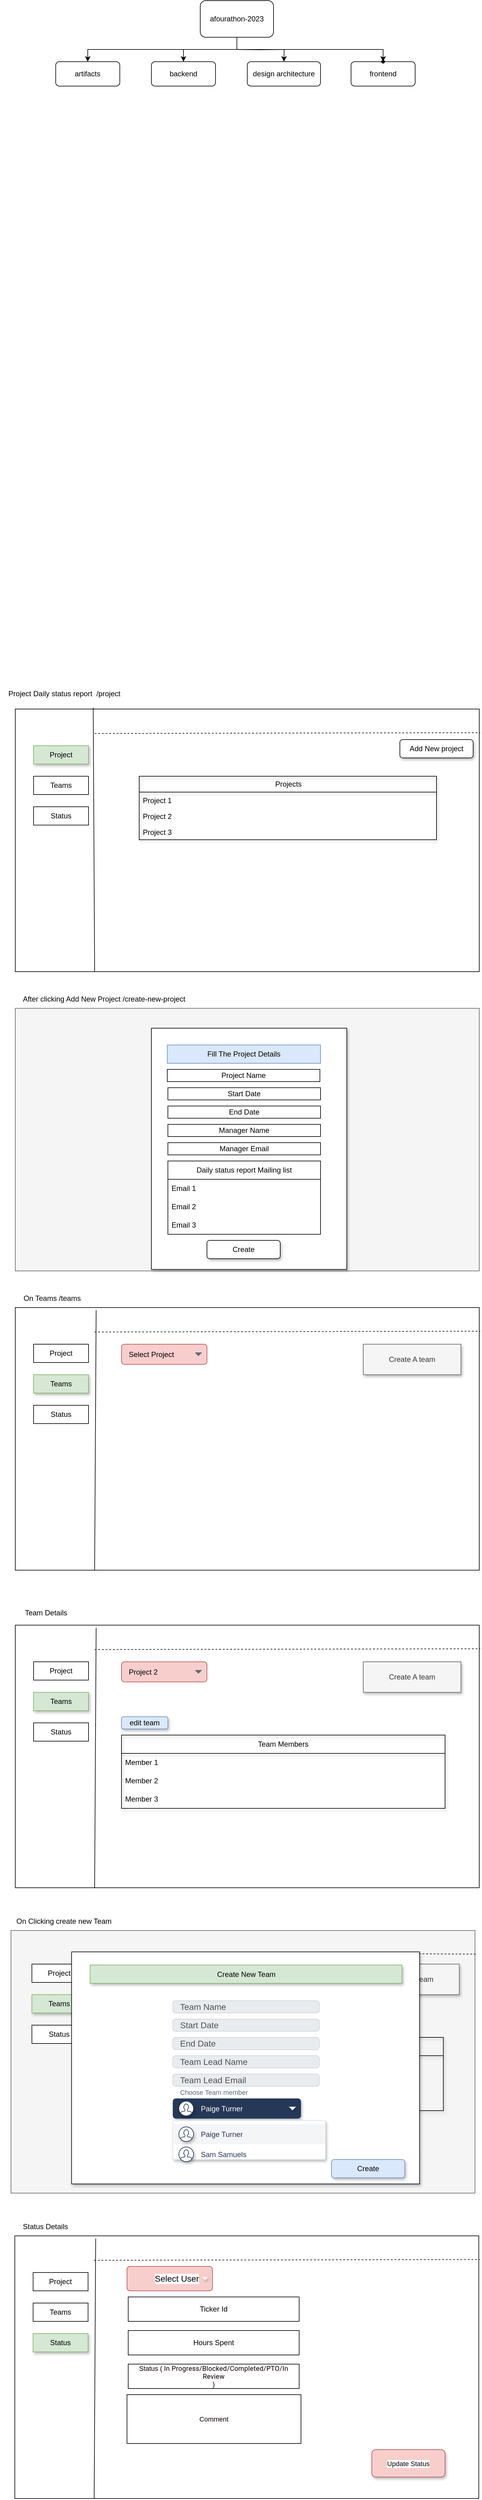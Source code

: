 <mxfile version="20.8.1" type="device"><diagram id="Dvh667qZdMXt0UlNUOqF" name="Page-1"><mxGraphModel dx="836" dy="1954" grid="1" gridSize="10" guides="1" tooltips="1" connect="1" arrows="1" fold="1" page="1" pageScale="1" pageWidth="827" pageHeight="1169" math="0" shadow="0"><root><mxCell id="0"/><mxCell id="1" parent="0"/><mxCell id="u4JBXtGqTdhvZc-5IF5H-1" value="" style="rounded=0;whiteSpace=wrap;html=1;" parent="1" vertex="1"><mxGeometry x="40" y="60" width="760" height="430" as="geometry"/></mxCell><mxCell id="u4JBXtGqTdhvZc-5IF5H-2" value="Project Daily status report&amp;nbsp; /project" style="text;html=1;align=center;verticalAlign=middle;resizable=0;points=[];autosize=1;strokeColor=none;fillColor=none;" parent="1" vertex="1"><mxGeometry x="15" y="20" width="210" height="30" as="geometry"/></mxCell><mxCell id="u4JBXtGqTdhvZc-5IF5H-3" value="" style="endArrow=none;html=1;rounded=0;entryX=0.168;entryY=-0.005;entryDx=0;entryDy=0;entryPerimeter=0;" parent="1" target="u4JBXtGqTdhvZc-5IF5H-1" edge="1"><mxGeometry width="50" height="50" relative="1" as="geometry"><mxPoint x="170" y="490" as="sourcePoint"/><mxPoint x="170" y="70" as="targetPoint"/></mxGeometry></mxCell><mxCell id="u4JBXtGqTdhvZc-5IF5H-4" value="" style="endArrow=none;dashed=1;html=1;rounded=0;entryX=1.002;entryY=0.09;entryDx=0;entryDy=0;entryPerimeter=0;" parent="1" target="u4JBXtGqTdhvZc-5IF5H-1" edge="1"><mxGeometry width="50" height="50" relative="1" as="geometry"><mxPoint x="170" y="100" as="sourcePoint"/><mxPoint x="770" y="100" as="targetPoint"/></mxGeometry></mxCell><mxCell id="u4JBXtGqTdhvZc-5IF5H-5" value="Project" style="rounded=0;whiteSpace=wrap;html=1;fillColor=#d5e8d4;strokeColor=#82b366;shadow=1;" parent="1" vertex="1"><mxGeometry x="70" y="120" width="90" height="30" as="geometry"/></mxCell><mxCell id="u4JBXtGqTdhvZc-5IF5H-6" value="Teams" style="rounded=0;whiteSpace=wrap;html=1;" parent="1" vertex="1"><mxGeometry x="70" y="170" width="90" height="30" as="geometry"/></mxCell><mxCell id="u4JBXtGqTdhvZc-5IF5H-7" value="Status" style="rounded=0;whiteSpace=wrap;html=1;" parent="1" vertex="1"><mxGeometry x="70" y="220" width="90" height="30" as="geometry"/></mxCell><mxCell id="u4JBXtGqTdhvZc-5IF5H-9" value="Add New project" style="rounded=1;whiteSpace=wrap;html=1;shadow=1;" parent="1" vertex="1"><mxGeometry x="670" y="110" width="120" height="30" as="geometry"/></mxCell><mxCell id="u4JBXtGqTdhvZc-5IF5H-10" value="Projects" style="swimlane;fontStyle=0;childLayout=stackLayout;horizontal=1;startSize=26;fillColor=none;horizontalStack=0;resizeParent=1;resizeParentMax=0;resizeLast=0;collapsible=1;marginBottom=0;html=1;shadow=1;" parent="1" vertex="1"><mxGeometry x="243" y="170" width="487" height="104" as="geometry"/></mxCell><mxCell id="u4JBXtGqTdhvZc-5IF5H-11" value="Project 1" style="text;strokeColor=none;fillColor=none;align=left;verticalAlign=top;spacingLeft=4;spacingRight=4;overflow=hidden;rotatable=0;points=[[0,0.5],[1,0.5]];portConstraint=eastwest;whiteSpace=wrap;html=1;shadow=1;" parent="u4JBXtGqTdhvZc-5IF5H-10" vertex="1"><mxGeometry y="26" width="487" height="26" as="geometry"/></mxCell><mxCell id="u4JBXtGqTdhvZc-5IF5H-12" value="Project 2&amp;nbsp;" style="text;strokeColor=none;fillColor=none;align=left;verticalAlign=top;spacingLeft=4;spacingRight=4;overflow=hidden;rotatable=0;points=[[0,0.5],[1,0.5]];portConstraint=eastwest;whiteSpace=wrap;html=1;shadow=1;" parent="u4JBXtGqTdhvZc-5IF5H-10" vertex="1"><mxGeometry y="52" width="487" height="26" as="geometry"/></mxCell><mxCell id="u4JBXtGqTdhvZc-5IF5H-13" value="Project 3" style="text;strokeColor=none;fillColor=none;align=left;verticalAlign=top;spacingLeft=4;spacingRight=4;overflow=hidden;rotatable=0;points=[[0,0.5],[1,0.5]];portConstraint=eastwest;whiteSpace=wrap;html=1;shadow=1;" parent="u4JBXtGqTdhvZc-5IF5H-10" vertex="1"><mxGeometry y="78" width="487" height="26" as="geometry"/></mxCell><mxCell id="u4JBXtGqTdhvZc-5IF5H-17" value="" style="rounded=0;whiteSpace=wrap;html=1;fillColor=#f5f5f5;strokeColor=#666666;fontColor=#333333;gradientDirection=radial;fillStyle=auto;" parent="1" vertex="1"><mxGeometry x="40" y="550" width="760" height="430" as="geometry"/></mxCell><mxCell id="u4JBXtGqTdhvZc-5IF5H-18" value="After clicking Add New Project /create-new-project" style="text;html=1;align=center;verticalAlign=middle;resizable=0;points=[];autosize=1;strokeColor=none;fillColor=none;" parent="1" vertex="1"><mxGeometry x="40" y="520" width="290" height="30" as="geometry"/></mxCell><mxCell id="u4JBXtGqTdhvZc-5IF5H-19" value="" style="rounded=0;whiteSpace=wrap;html=1;shadow=1;" parent="1" vertex="1"><mxGeometry x="263" y="582.5" width="320" height="395" as="geometry"/></mxCell><mxCell id="u4JBXtGqTdhvZc-5IF5H-21" value="Project Name" style="rounded=0;whiteSpace=wrap;html=1;shadow=0;" parent="1" vertex="1"><mxGeometry x="289" y="650" width="250" height="20" as="geometry"/></mxCell><mxCell id="u4JBXtGqTdhvZc-5IF5H-22" value="Start Date" style="rounded=0;whiteSpace=wrap;html=1;shadow=0;" parent="1" vertex="1"><mxGeometry x="290" y="680" width="250" height="20" as="geometry"/></mxCell><mxCell id="u4JBXtGqTdhvZc-5IF5H-23" value="Manager Name" style="rounded=0;whiteSpace=wrap;html=1;shadow=0;" parent="1" vertex="1"><mxGeometry x="290" y="740" width="250" height="20" as="geometry"/></mxCell><mxCell id="u4JBXtGqTdhvZc-5IF5H-24" value="End Date" style="rounded=0;whiteSpace=wrap;html=1;shadow=0;" parent="1" vertex="1"><mxGeometry x="290" y="710" width="250" height="20" as="geometry"/></mxCell><mxCell id="u4JBXtGqTdhvZc-5IF5H-26" value="Manager Email" style="rounded=0;whiteSpace=wrap;html=1;shadow=0;" parent="1" vertex="1"><mxGeometry x="290" y="770" width="250" height="20" as="geometry"/></mxCell><mxCell id="u4JBXtGqTdhvZc-5IF5H-27" value="Fill The Project Details" style="text;html=1;strokeColor=#6c8ebf;fillColor=#dae8fc;align=center;verticalAlign=middle;whiteSpace=wrap;rounded=0;shadow=0;" parent="1" vertex="1"><mxGeometry x="289" y="610" width="251" height="30" as="geometry"/></mxCell><mxCell id="u4JBXtGqTdhvZc-5IF5H-46" value="Daily status report Mailing list" style="swimlane;fontStyle=0;childLayout=stackLayout;horizontal=1;startSize=30;horizontalStack=0;resizeParent=1;resizeParentMax=0;resizeLast=0;collapsible=1;marginBottom=0;whiteSpace=wrap;html=1;shadow=0;" parent="1" vertex="1"><mxGeometry x="290" y="800" width="250" height="120" as="geometry"/></mxCell><mxCell id="u4JBXtGqTdhvZc-5IF5H-47" value="Email 1" style="text;strokeColor=none;fillColor=none;align=left;verticalAlign=middle;spacingLeft=4;spacingRight=4;overflow=hidden;points=[[0,0.5],[1,0.5]];portConstraint=eastwest;rotatable=0;whiteSpace=wrap;html=1;shadow=0;" parent="u4JBXtGqTdhvZc-5IF5H-46" vertex="1"><mxGeometry y="30" width="250" height="30" as="geometry"/></mxCell><mxCell id="u4JBXtGqTdhvZc-5IF5H-48" value="Email 2" style="text;strokeColor=none;fillColor=none;align=left;verticalAlign=middle;spacingLeft=4;spacingRight=4;overflow=hidden;points=[[0,0.5],[1,0.5]];portConstraint=eastwest;rotatable=0;whiteSpace=wrap;html=1;shadow=0;" parent="u4JBXtGqTdhvZc-5IF5H-46" vertex="1"><mxGeometry y="60" width="250" height="30" as="geometry"/></mxCell><mxCell id="u4JBXtGqTdhvZc-5IF5H-49" value="Email 3" style="text;strokeColor=none;fillColor=none;align=left;verticalAlign=middle;spacingLeft=4;spacingRight=4;overflow=hidden;points=[[0,0.5],[1,0.5]];portConstraint=eastwest;rotatable=0;whiteSpace=wrap;html=1;shadow=0;" parent="u4JBXtGqTdhvZc-5IF5H-46" vertex="1"><mxGeometry y="90" width="250" height="30" as="geometry"/></mxCell><mxCell id="u4JBXtGqTdhvZc-5IF5H-50" value="Create" style="rounded=1;whiteSpace=wrap;html=1;shadow=1;" parent="1" vertex="1"><mxGeometry x="354" y="930" width="120" height="30" as="geometry"/></mxCell><mxCell id="u4JBXtGqTdhvZc-5IF5H-53" value="" style="rounded=0;whiteSpace=wrap;html=1;" parent="1" vertex="1"><mxGeometry x="40" y="1040" width="760" height="430" as="geometry"/></mxCell><mxCell id="u4JBXtGqTdhvZc-5IF5H-54" value="" style="endArrow=none;html=1;rounded=0;entryX=0.703;entryY=1.144;entryDx=0;entryDy=0;entryPerimeter=0;" parent="1" edge="1"><mxGeometry width="50" height="50" relative="1" as="geometry"><mxPoint x="170" y="1470" as="sourcePoint"/><mxPoint x="172.48" y="1044.32" as="targetPoint"/></mxGeometry></mxCell><mxCell id="u4JBXtGqTdhvZc-5IF5H-55" value="" style="endArrow=none;dashed=1;html=1;rounded=0;entryX=1.002;entryY=0.09;entryDx=0;entryDy=0;entryPerimeter=0;" parent="1" target="u4JBXtGqTdhvZc-5IF5H-53" edge="1"><mxGeometry width="50" height="50" relative="1" as="geometry"><mxPoint x="170" y="1080" as="sourcePoint"/><mxPoint x="770" y="1080" as="targetPoint"/></mxGeometry></mxCell><mxCell id="u4JBXtGqTdhvZc-5IF5H-56" value="Project" style="rounded=0;whiteSpace=wrap;html=1;shadow=0;" parent="1" vertex="1"><mxGeometry x="70" y="1100" width="90" height="30" as="geometry"/></mxCell><mxCell id="u4JBXtGqTdhvZc-5IF5H-57" value="Teams" style="rounded=0;whiteSpace=wrap;html=1;fillColor=#d5e8d4;strokeColor=#82b366;shadow=1;" parent="1" vertex="1"><mxGeometry x="70" y="1150" width="90" height="30" as="geometry"/></mxCell><mxCell id="u4JBXtGqTdhvZc-5IF5H-58" value="Status" style="rounded=0;whiteSpace=wrap;html=1;" parent="1" vertex="1"><mxGeometry x="70" y="1200" width="90" height="30" as="geometry"/></mxCell><mxCell id="u4JBXtGqTdhvZc-5IF5H-67" value="Select Project" style="rounded=1;fillColor=#f8cecc;strokeColor=#b85450;html=1;align=left;fontSize=12;spacingLeft=10;sketch=0;shadow=0;fillStyle=auto;" parent="1" vertex="1"><mxGeometry x="214" y="1100" width="140" height="33" as="geometry"/></mxCell><mxCell id="u4JBXtGqTdhvZc-5IF5H-68" value="" style="shape=triangle;direction=south;fillColor=#596780;strokeColor=none;html=1;sketch=0;shadow=0;fillStyle=auto;" parent="u4JBXtGqTdhvZc-5IF5H-67" vertex="1"><mxGeometry x="1" y="0.5" width="12" height="6" relative="1" as="geometry"><mxPoint x="-20" y="-3" as="offset"/></mxGeometry></mxCell><mxCell id="u4JBXtGqTdhvZc-5IF5H-73" value="Create A team" style="rounded=0;whiteSpace=wrap;html=1;shadow=1;glass=0;sketch=0;fillStyle=auto;fillColor=#f5f5f5;gradientDirection=radial;strokeColor=#666666;fontColor=#333333;" parent="1" vertex="1"><mxGeometry x="610" y="1100" width="160" height="50" as="geometry"/></mxCell><mxCell id="u4JBXtGqTdhvZc-5IF5H-74" value="On Teams /teams" style="text;html=1;align=center;verticalAlign=middle;resizable=0;points=[];autosize=1;strokeColor=none;fillColor=none;" parent="1" vertex="1"><mxGeometry x="40" y="1010" width="120" height="30" as="geometry"/></mxCell><mxCell id="u4JBXtGqTdhvZc-5IF5H-86" value="" style="rounded=0;whiteSpace=wrap;html=1;" parent="1" vertex="1"><mxGeometry x="40" y="1560" width="760" height="430" as="geometry"/></mxCell><mxCell id="u4JBXtGqTdhvZc-5IF5H-87" value="" style="endArrow=none;html=1;rounded=0;entryX=0.703;entryY=1.144;entryDx=0;entryDy=0;entryPerimeter=0;" parent="1" edge="1"><mxGeometry width="50" height="50" relative="1" as="geometry"><mxPoint x="170" y="1990" as="sourcePoint"/><mxPoint x="172.48" y="1564.32" as="targetPoint"/></mxGeometry></mxCell><mxCell id="u4JBXtGqTdhvZc-5IF5H-88" value="" style="endArrow=none;dashed=1;html=1;rounded=0;entryX=1.002;entryY=0.09;entryDx=0;entryDy=0;entryPerimeter=0;" parent="1" target="u4JBXtGqTdhvZc-5IF5H-86" edge="1"><mxGeometry width="50" height="50" relative="1" as="geometry"><mxPoint x="170" y="1600" as="sourcePoint"/><mxPoint x="770" y="1600" as="targetPoint"/></mxGeometry></mxCell><mxCell id="u4JBXtGqTdhvZc-5IF5H-89" value="Project" style="rounded=0;whiteSpace=wrap;html=1;shadow=0;" parent="1" vertex="1"><mxGeometry x="70" y="1620" width="90" height="30" as="geometry"/></mxCell><mxCell id="u4JBXtGqTdhvZc-5IF5H-90" value="Teams" style="rounded=0;whiteSpace=wrap;html=1;fillColor=#d5e8d4;strokeColor=#82b366;shadow=1;" parent="1" vertex="1"><mxGeometry x="70" y="1670" width="90" height="30" as="geometry"/></mxCell><mxCell id="u4JBXtGqTdhvZc-5IF5H-91" value="Status" style="rounded=0;whiteSpace=wrap;html=1;" parent="1" vertex="1"><mxGeometry x="70" y="1720" width="90" height="30" as="geometry"/></mxCell><mxCell id="u4JBXtGqTdhvZc-5IF5H-92" value="Project 2" style="rounded=1;fillColor=#f8cecc;strokeColor=#b85450;html=1;align=left;fontSize=12;spacingLeft=10;sketch=0;shadow=0;fillStyle=auto;" parent="1" vertex="1"><mxGeometry x="214" y="1620" width="140" height="33" as="geometry"/></mxCell><mxCell id="u4JBXtGqTdhvZc-5IF5H-93" value="" style="shape=triangle;direction=south;fillColor=#596780;strokeColor=none;html=1;sketch=0;shadow=0;fillStyle=auto;" parent="u4JBXtGqTdhvZc-5IF5H-92" vertex="1"><mxGeometry x="1" y="0.5" width="12" height="6" relative="1" as="geometry"><mxPoint x="-20" y="-3" as="offset"/></mxGeometry></mxCell><mxCell id="u4JBXtGqTdhvZc-5IF5H-94" value="Create A team" style="rounded=0;whiteSpace=wrap;html=1;shadow=1;glass=0;sketch=0;fillStyle=auto;fillColor=#f5f5f5;gradientDirection=radial;strokeColor=#666666;fontColor=#333333;" parent="1" vertex="1"><mxGeometry x="610" y="1620" width="160" height="50" as="geometry"/></mxCell><mxCell id="u4JBXtGqTdhvZc-5IF5H-95" value="Team Details" style="text;html=1;align=center;verticalAlign=middle;resizable=0;points=[];autosize=1;strokeColor=none;fillColor=none;" parent="1" vertex="1"><mxGeometry x="45" y="1525" width="90" height="30" as="geometry"/></mxCell><mxCell id="u4JBXtGqTdhvZc-5IF5H-96" value="Team Members" style="swimlane;fontStyle=0;childLayout=stackLayout;horizontal=1;startSize=30;horizontalStack=0;resizeParent=1;resizeParentMax=0;resizeLast=0;collapsible=1;marginBottom=0;whiteSpace=wrap;html=1;rounded=0;shadow=1;glass=0;sketch=0;fillStyle=auto;fillColor=none;gradientColor=none;gradientDirection=radial;" parent="1" vertex="1"><mxGeometry x="214" y="1740" width="530" height="120" as="geometry"><mxRectangle x="225" y="1720" width="120" height="30" as="alternateBounds"/></mxGeometry></mxCell><mxCell id="u4JBXtGqTdhvZc-5IF5H-97" value="Member 1" style="text;strokeColor=none;fillColor=none;align=left;verticalAlign=middle;spacingLeft=4;spacingRight=4;overflow=hidden;points=[[0,0.5],[1,0.5]];portConstraint=eastwest;rotatable=0;whiteSpace=wrap;html=1;rounded=0;shadow=1;glass=0;sketch=0;fillStyle=auto;" parent="u4JBXtGqTdhvZc-5IF5H-96" vertex="1"><mxGeometry y="30" width="530" height="30" as="geometry"/></mxCell><mxCell id="u4JBXtGqTdhvZc-5IF5H-98" value="Member 2" style="text;strokeColor=none;fillColor=none;align=left;verticalAlign=middle;spacingLeft=4;spacingRight=4;overflow=hidden;points=[[0,0.5],[1,0.5]];portConstraint=eastwest;rotatable=0;whiteSpace=wrap;html=1;rounded=0;shadow=1;glass=0;sketch=0;fillStyle=auto;" parent="u4JBXtGqTdhvZc-5IF5H-96" vertex="1"><mxGeometry y="60" width="530" height="30" as="geometry"/></mxCell><mxCell id="u4JBXtGqTdhvZc-5IF5H-99" value="Member 3" style="text;strokeColor=none;fillColor=none;align=left;verticalAlign=middle;spacingLeft=4;spacingRight=4;overflow=hidden;points=[[0,0.5],[1,0.5]];portConstraint=eastwest;rotatable=0;whiteSpace=wrap;html=1;rounded=0;shadow=1;glass=0;sketch=0;fillStyle=auto;" parent="u4JBXtGqTdhvZc-5IF5H-96" vertex="1"><mxGeometry y="90" width="530" height="30" as="geometry"/></mxCell><mxCell id="u4JBXtGqTdhvZc-5IF5H-103" value="edit team" style="rounded=1;whiteSpace=wrap;html=1;shadow=1;glass=0;sketch=0;fillStyle=auto;fillColor=#dae8fc;gradientDirection=radial;strokeColor=#6c8ebf;" parent="1" vertex="1"><mxGeometry x="214" y="1710" width="76" height="20" as="geometry"/></mxCell><mxCell id="u4JBXtGqTdhvZc-5IF5H-104" value="" style="rounded=0;whiteSpace=wrap;html=1;fillColor=#f5f5f5;fontColor=#333333;strokeColor=#666666;" parent="1" vertex="1"><mxGeometry x="33" y="2060" width="760" height="430" as="geometry"/></mxCell><mxCell id="u4JBXtGqTdhvZc-5IF5H-106" value="" style="endArrow=none;dashed=1;html=1;rounded=0;entryX=1.002;entryY=0.09;entryDx=0;entryDy=0;entryPerimeter=0;" parent="1" target="u4JBXtGqTdhvZc-5IF5H-104" edge="1"><mxGeometry width="50" height="50" relative="1" as="geometry"><mxPoint x="167.24" y="2095" as="sourcePoint"/><mxPoint x="767.24" y="2095" as="targetPoint"/></mxGeometry></mxCell><mxCell id="u4JBXtGqTdhvZc-5IF5H-107" value="Project" style="rounded=0;whiteSpace=wrap;html=1;shadow=0;" parent="1" vertex="1"><mxGeometry x="67.24" y="2115" width="90" height="30" as="geometry"/></mxCell><mxCell id="u4JBXtGqTdhvZc-5IF5H-108" value="Teams" style="rounded=0;whiteSpace=wrap;html=1;fillColor=#d5e8d4;strokeColor=#82b366;shadow=1;" parent="1" vertex="1"><mxGeometry x="67.24" y="2165" width="90" height="30" as="geometry"/></mxCell><mxCell id="u4JBXtGqTdhvZc-5IF5H-109" value="Status" style="rounded=0;whiteSpace=wrap;html=1;" parent="1" vertex="1"><mxGeometry x="67.24" y="2215" width="90" height="30" as="geometry"/></mxCell><mxCell id="u4JBXtGqTdhvZc-5IF5H-110" value="Select Project" style="rounded=1;fillColor=#f8cecc;strokeColor=#b85450;html=1;align=left;fontSize=12;spacingLeft=10;sketch=0;shadow=0;fillStyle=auto;" parent="1" vertex="1"><mxGeometry x="211.24" y="2115" width="140" height="33" as="geometry"/></mxCell><mxCell id="u4JBXtGqTdhvZc-5IF5H-111" value="" style="shape=triangle;direction=south;fillColor=#596780;strokeColor=none;html=1;sketch=0;shadow=0;fillStyle=auto;" parent="u4JBXtGqTdhvZc-5IF5H-110" vertex="1"><mxGeometry x="1" y="0.5" width="12" height="6" relative="1" as="geometry"><mxPoint x="-20" y="-3" as="offset"/></mxGeometry></mxCell><mxCell id="u4JBXtGqTdhvZc-5IF5H-112" value="Create A team" style="rounded=0;whiteSpace=wrap;html=1;shadow=1;glass=0;sketch=0;fillStyle=auto;fillColor=#f5f5f5;gradientDirection=radial;strokeColor=#666666;fontColor=#333333;" parent="1" vertex="1"><mxGeometry x="607.24" y="2115" width="160" height="50" as="geometry"/></mxCell><mxCell id="u4JBXtGqTdhvZc-5IF5H-113" value="Team Members" style="swimlane;fontStyle=0;childLayout=stackLayout;horizontal=1;startSize=30;horizontalStack=0;resizeParent=1;resizeParentMax=0;resizeLast=0;collapsible=1;marginBottom=0;whiteSpace=wrap;html=1;rounded=0;shadow=1;glass=0;sketch=0;fillStyle=auto;fillColor=none;gradientColor=none;gradientDirection=radial;" parent="1" vertex="1"><mxGeometry x="211.24" y="2235" width="530" height="120" as="geometry"><mxRectangle x="225" y="1720" width="120" height="30" as="alternateBounds"/></mxGeometry></mxCell><mxCell id="u4JBXtGqTdhvZc-5IF5H-114" value="Member 1" style="text;strokeColor=none;fillColor=none;align=left;verticalAlign=middle;spacingLeft=4;spacingRight=4;overflow=hidden;points=[[0,0.5],[1,0.5]];portConstraint=eastwest;rotatable=0;whiteSpace=wrap;html=1;rounded=0;shadow=1;glass=0;sketch=0;fillStyle=auto;" parent="u4JBXtGqTdhvZc-5IF5H-113" vertex="1"><mxGeometry y="30" width="530" height="30" as="geometry"/></mxCell><mxCell id="u4JBXtGqTdhvZc-5IF5H-115" value="Member 2" style="text;strokeColor=none;fillColor=none;align=left;verticalAlign=middle;spacingLeft=4;spacingRight=4;overflow=hidden;points=[[0,0.5],[1,0.5]];portConstraint=eastwest;rotatable=0;whiteSpace=wrap;html=1;rounded=0;shadow=1;glass=0;sketch=0;fillStyle=auto;" parent="u4JBXtGqTdhvZc-5IF5H-113" vertex="1"><mxGeometry y="60" width="530" height="30" as="geometry"/></mxCell><mxCell id="u4JBXtGqTdhvZc-5IF5H-116" value="Member 3" style="text;strokeColor=none;fillColor=none;align=left;verticalAlign=middle;spacingLeft=4;spacingRight=4;overflow=hidden;points=[[0,0.5],[1,0.5]];portConstraint=eastwest;rotatable=0;whiteSpace=wrap;html=1;rounded=0;shadow=1;glass=0;sketch=0;fillStyle=auto;" parent="u4JBXtGqTdhvZc-5IF5H-113" vertex="1"><mxGeometry y="90" width="530" height="30" as="geometry"/></mxCell><mxCell id="u4JBXtGqTdhvZc-5IF5H-117" value="edit team" style="rounded=1;whiteSpace=wrap;html=1;shadow=1;glass=0;sketch=0;fillStyle=auto;fillColor=none;gradientColor=none;gradientDirection=radial;" parent="1" vertex="1"><mxGeometry x="211.24" y="2205" width="76" height="20" as="geometry"/></mxCell><mxCell id="u4JBXtGqTdhvZc-5IF5H-118" value="" style="rounded=0;whiteSpace=wrap;html=1;shadow=1;glass=0;fillStyle=auto;gradientDirection=radial;" parent="1" vertex="1"><mxGeometry x="132.24" y="2095" width="570" height="380" as="geometry"/></mxCell><mxCell id="u4JBXtGqTdhvZc-5IF5H-119" value="Create New Team" style="rounded=0;whiteSpace=wrap;html=1;shadow=1;glass=0;sketch=0;fillStyle=auto;fillColor=#d5e8d4;gradientDirection=radial;strokeColor=#82b366;" parent="1" vertex="1"><mxGeometry x="162.62" y="2116.5" width="510.76" height="30" as="geometry"/></mxCell><mxCell id="u4JBXtGqTdhvZc-5IF5H-120" value="Team Name" style="html=1;shadow=0;dashed=0;shape=mxgraph.bootstrap.rrect;rSize=5;strokeColor=#CED4DA;strokeWidth=1;fillColor=#E9ECEF;fontColor=#505050;whiteSpace=wrap;align=left;verticalAlign=middle;spacingLeft=10;fontSize=14;rounded=0;glass=0;sketch=0;fillStyle=auto;" parent="1" vertex="1"><mxGeometry x="298" y="2175" width="240" height="20" as="geometry"/></mxCell><mxCell id="u4JBXtGqTdhvZc-5IF5H-121" value="Start Date" style="html=1;shadow=0;dashed=0;shape=mxgraph.bootstrap.rrect;rSize=5;strokeColor=#CED4DA;strokeWidth=1;fillColor=#E9ECEF;fontColor=#505050;whiteSpace=wrap;align=left;verticalAlign=middle;spacingLeft=10;fontSize=14;rounded=0;glass=0;sketch=0;fillStyle=auto;" parent="1" vertex="1"><mxGeometry x="298" y="2205" width="240" height="20" as="geometry"/></mxCell><mxCell id="u4JBXtGqTdhvZc-5IF5H-122" value="End Date" style="html=1;shadow=0;dashed=0;shape=mxgraph.bootstrap.rrect;rSize=5;strokeColor=#CED4DA;strokeWidth=1;fillColor=#E9ECEF;fontColor=#505050;whiteSpace=wrap;align=left;verticalAlign=middle;spacingLeft=10;fontSize=14;rounded=0;glass=0;sketch=0;fillStyle=auto;" parent="1" vertex="1"><mxGeometry x="298" y="2235" width="240" height="20" as="geometry"/></mxCell><mxCell id="u4JBXtGqTdhvZc-5IF5H-123" value="Team Lead Name" style="html=1;shadow=0;dashed=0;shape=mxgraph.bootstrap.rrect;rSize=5;strokeColor=#CED4DA;strokeWidth=1;fillColor=#E9ECEF;fontColor=#505050;whiteSpace=wrap;align=left;verticalAlign=middle;spacingLeft=10;fontSize=14;rounded=0;glass=0;sketch=0;fillStyle=auto;" parent="1" vertex="1"><mxGeometry x="298" y="2265" width="240" height="20" as="geometry"/></mxCell><mxCell id="u4JBXtGqTdhvZc-5IF5H-124" value="Team Lead Email" style="html=1;shadow=0;dashed=0;shape=mxgraph.bootstrap.rrect;rSize=5;strokeColor=#CED4DA;strokeWidth=1;fillColor=#E9ECEF;fontColor=#505050;whiteSpace=wrap;align=left;verticalAlign=middle;spacingLeft=10;fontSize=14;rounded=0;glass=0;sketch=0;fillStyle=auto;" parent="1" vertex="1"><mxGeometry x="298" y="2295" width="240" height="20" as="geometry"/></mxCell><mxCell id="u4JBXtGqTdhvZc-5IF5H-156" value="Choose Team member" style="rounded=1;fillColor=none;strokeColor=none;html=1;fontColor=#596780;align=left;fontSize=11;spacingLeft=10;fontSize=11;shadow=1;glass=0;sketch=0;fillStyle=auto;" parent="1" vertex="1"><mxGeometry x="298" y="2315" width="120" height="20" as="geometry"/></mxCell><mxCell id="u4JBXtGqTdhvZc-5IF5H-157" value="" style="rounded=1;fillColor=#253858;strokeColor=none;html=1;shadow=1;glass=0;sketch=0;fillStyle=auto;" parent="1" vertex="1"><mxGeometry x="298" y="2335" width="210" height="33" as="geometry"/></mxCell><mxCell id="u4JBXtGqTdhvZc-5IF5H-158" value="" style="shape=triangle;direction=south;fillColor=#ffffff;strokeColor=none;html=1;rounded=0;shadow=1;glass=0;sketch=0;fillStyle=auto;" parent="u4JBXtGqTdhvZc-5IF5H-157" vertex="1"><mxGeometry x="1" y="0.5" width="12" height="6" relative="1" as="geometry"><mxPoint x="-20" y="-3" as="offset"/></mxGeometry></mxCell><mxCell id="u4JBXtGqTdhvZc-5IF5H-159" value="Paige Turner" style="shape=mxgraph.ios7.icons.user;fillColor=#ffffff;strokeColor=#253858;html=1;fontColor=#ffffff;align=left;fontSize=12;spacingLeft=10;labelPosition=right;verticalLabelPosition=middle;verticalAlign=middle;rounded=0;shadow=1;glass=0;sketch=0;fillStyle=auto;" parent="u4JBXtGqTdhvZc-5IF5H-157" vertex="1"><mxGeometry y="0.5" width="24" height="24" relative="1" as="geometry"><mxPoint x="10" y="-12" as="offset"/></mxGeometry></mxCell><mxCell id="u4JBXtGqTdhvZc-5IF5H-160" value="" style="rounded=1;fillColor=#ffffff;strokeColor=#DFE1E5;shadow=1;html=1;arcSize=4;glass=0;sketch=0;fillStyle=auto;" parent="1" vertex="1"><mxGeometry x="298" y="2371" width="250" height="64" as="geometry"/></mxCell><mxCell id="u4JBXtGqTdhvZc-5IF5H-161" value="" style="rounded=0;fillColor=#F4F5F7;strokeColor=none;shadow=0;html=1;align=left;fontSize=12;spacingLeft=10;fontColor=#253858;resizeWidth=1;glass=0;sketch=0;fillStyle=auto;" parent="u4JBXtGqTdhvZc-5IF5H-160" vertex="1"><mxGeometry width="250" height="33" relative="1" as="geometry"><mxPoint y="6" as="offset"/></mxGeometry></mxCell><mxCell id="u4JBXtGqTdhvZc-5IF5H-162" value="Paige Turner" style="shape=mxgraph.ios7.icons.user;fillColor=#ffffff;strokeColor=#253858;html=1;fontColor=#253858;align=left;fontSize=12;spacingLeft=10;labelPosition=right;verticalLabelPosition=middle;verticalAlign=middle;rounded=0;shadow=1;glass=0;sketch=0;fillStyle=auto;" parent="u4JBXtGqTdhvZc-5IF5H-161" vertex="1"><mxGeometry y="0.5" width="24" height="24" relative="1" as="geometry"><mxPoint x="10" y="-12" as="offset"/></mxGeometry></mxCell><mxCell id="u4JBXtGqTdhvZc-5IF5H-163" value="" style="rounded=0;fillColor=none;strokeColor=none;shadow=0;html=1;align=left;fontSize=12;spacingLeft=10;fontColor=#253858;resizeWidth=1;glass=0;sketch=0;fillStyle=auto;" parent="u4JBXtGqTdhvZc-5IF5H-160" vertex="1"><mxGeometry width="250" height="33" relative="1" as="geometry"><mxPoint y="39" as="offset"/></mxGeometry></mxCell><mxCell id="u4JBXtGqTdhvZc-5IF5H-164" value="Sam Samuels" style="shape=mxgraph.ios7.icons.user;fillColor=#ffffff;strokeColor=#253858;html=1;fontColor=#253858;align=left;fontSize=12;spacingLeft=10;labelPosition=right;verticalLabelPosition=middle;verticalAlign=middle;rounded=0;shadow=1;glass=0;sketch=0;fillStyle=auto;" parent="u4JBXtGqTdhvZc-5IF5H-163" vertex="1"><mxGeometry y="0.5" width="24" height="24" relative="1" as="geometry"><mxPoint x="10" y="-12" as="offset"/></mxGeometry></mxCell><mxCell id="u4JBXtGqTdhvZc-5IF5H-167" value="Create" style="rounded=1;whiteSpace=wrap;html=1;shadow=1;glass=0;sketch=0;fillStyle=auto;fillColor=#dae8fc;gradientDirection=radial;strokeColor=#6c8ebf;" parent="1" vertex="1"><mxGeometry x="558" y="2435" width="120" height="30" as="geometry"/></mxCell><mxCell id="u4JBXtGqTdhvZc-5IF5H-168" value="On Clicking create new Team&amp;nbsp;" style="text;html=1;align=center;verticalAlign=middle;resizable=0;points=[];autosize=1;strokeColor=none;fillColor=none;" parent="1" vertex="1"><mxGeometry x="31.24" y="2030" width="180" height="30" as="geometry"/></mxCell><mxCell id="u4JBXtGqTdhvZc-5IF5H-169" value="" style="rounded=0;whiteSpace=wrap;html=1;fillColor=default;" parent="1" vertex="1"><mxGeometry x="39.24" y="2560" width="760" height="430" as="geometry"/></mxCell><mxCell id="u4JBXtGqTdhvZc-5IF5H-170" value="" style="endArrow=none;html=1;rounded=0;entryX=0.703;entryY=1.144;entryDx=0;entryDy=0;entryPerimeter=0;" parent="1" edge="1"><mxGeometry width="50" height="50" relative="1" as="geometry"><mxPoint x="169.24" y="2990" as="sourcePoint"/><mxPoint x="171.72" y="2564.32" as="targetPoint"/></mxGeometry></mxCell><mxCell id="u4JBXtGqTdhvZc-5IF5H-171" value="" style="endArrow=none;dashed=1;html=1;rounded=0;entryX=1.002;entryY=0.09;entryDx=0;entryDy=0;entryPerimeter=0;" parent="1" target="u4JBXtGqTdhvZc-5IF5H-169" edge="1"><mxGeometry width="50" height="50" relative="1" as="geometry"><mxPoint x="169.24" y="2600" as="sourcePoint"/><mxPoint x="769.24" y="2600" as="targetPoint"/></mxGeometry></mxCell><mxCell id="u4JBXtGqTdhvZc-5IF5H-172" value="Project" style="rounded=0;whiteSpace=wrap;html=1;shadow=0;" parent="1" vertex="1"><mxGeometry x="69.24" y="2620" width="90" height="30" as="geometry"/></mxCell><mxCell id="u4JBXtGqTdhvZc-5IF5H-173" value="Teams" style="rounded=0;whiteSpace=wrap;html=1;shadow=0;" parent="1" vertex="1"><mxGeometry x="69.24" y="2670" width="90" height="30" as="geometry"/></mxCell><mxCell id="u4JBXtGqTdhvZc-5IF5H-174" value="Status" style="rounded=0;whiteSpace=wrap;html=1;fillColor=#d5e8d4;strokeColor=#82b366;shadow=1;" parent="1" vertex="1"><mxGeometry x="69.24" y="2720" width="90" height="30" as="geometry"/></mxCell><mxCell id="u4JBXtGqTdhvZc-5IF5H-183" value="Status Details" style="text;html=1;align=center;verticalAlign=middle;resizable=0;points=[];autosize=1;strokeColor=none;fillColor=none;" parent="1" vertex="1"><mxGeometry x="39.24" y="2530" width="100" height="30" as="geometry"/></mxCell><mxCell id="u4JBXtGqTdhvZc-5IF5H-184" value="Ticker Id" style="rounded=0;whiteSpace=wrap;html=1;shadow=0;glass=0;sketch=0;fillStyle=auto;fillColor=none;gradientColor=none;gradientDirection=radial;" parent="1" vertex="1"><mxGeometry x="225" y="2660" width="280" height="40" as="geometry"/></mxCell><mxCell id="u4JBXtGqTdhvZc-5IF5H-185" value="Hours Spent" style="rounded=0;whiteSpace=wrap;html=1;shadow=0;glass=0;sketch=0;fillStyle=auto;fillColor=none;gradientColor=none;gradientDirection=radial;" parent="1" vertex="1"><mxGeometry x="225" y="2715" width="280" height="40" as="geometry"/></mxCell><mxCell id="u4JBXtGqTdhvZc-5IF5H-186" value="&lt;p style=&quot;font-size: 11px;&quot;&gt;&lt;span style=&quot;background-color: rgb(255, 250, 251);&quot;&gt;Status (&lt;span style=&quot;font-family: Roboto; letter-spacing: 0.2px; text-align: left;&quot;&gt;&amp;nbsp;In Progress/Blocked/Completed/PTO/In Review&lt;br&gt;&lt;/span&gt;)&lt;/span&gt;&lt;/p&gt;" style="rounded=0;whiteSpace=wrap;html=1;shadow=0;glass=0;sketch=0;fillStyle=auto;fillColor=none;gradientColor=none;gradientDirection=radial;" parent="1" vertex="1"><mxGeometry x="225" y="2770" width="280" height="40" as="geometry"/></mxCell><mxCell id="u4JBXtGqTdhvZc-5IF5H-188" value="Comment" style="rounded=0;whiteSpace=wrap;html=1;shadow=0;glass=0;labelBackgroundColor=#FFFAFB;sketch=0;fillStyle=auto;fontSize=11;fontColor=#000000;fillColor=none;gradientColor=none;gradientDirection=radial;" parent="1" vertex="1"><mxGeometry x="223" y="2820" width="285" height="80" as="geometry"/></mxCell><mxCell id="u4JBXtGqTdhvZc-5IF5H-189" value="&lt;font style=&quot;background-color: rgb(255, 255, 255);&quot; color=&quot;#000000&quot;&gt;Select User&lt;/font&gt;" style="html=1;shadow=0;dashed=0;shape=mxgraph.bootstrap.rrect;rSize=5;strokeColor=#b85450;strokeWidth=1;fillColor=#f8cecc;whiteSpace=wrap;align=right;verticalAlign=middle;fontStyle=0;fontSize=14;spacingRight=20;rounded=0;glass=0;labelBackgroundColor=#FFFAFB;sketch=0;fillStyle=auto;" parent="1" vertex="1"><mxGeometry x="223" y="2610" width="140" height="40" as="geometry"/></mxCell><mxCell id="u4JBXtGqTdhvZc-5IF5H-190" value="" style="shape=triangle;direction=south;fillColor=#ffffff;strokeColor=none;perimeter=none;rounded=0;shadow=1;glass=0;labelBackgroundColor=#FFFAFB;sketch=0;fillStyle=auto;fontSize=11;fontColor=#000000;" parent="u4JBXtGqTdhvZc-5IF5H-189" vertex="1"><mxGeometry x="1" y="0.5" width="10" height="5" relative="1" as="geometry"><mxPoint x="-17" y="-2.5" as="offset"/></mxGeometry></mxCell><mxCell id="u4JBXtGqTdhvZc-5IF5H-191" value="Update Status" style="rounded=1;whiteSpace=wrap;html=1;shadow=1;glass=0;labelBackgroundColor=#FFFFFF;sketch=0;fillStyle=auto;fontSize=11;fillColor=#f8cecc;gradientDirection=radial;strokeColor=#b85450;" parent="1" vertex="1"><mxGeometry x="624" y="2910" width="120" height="45" as="geometry"/></mxCell><mxCell id="QUJXaR_3nPAhhlnojFFu-14" value="" style="edgeStyle=orthogonalEdgeStyle;rounded=0;orthogonalLoop=1;jettySize=auto;html=1;" edge="1" parent="1" source="QUJXaR_3nPAhhlnojFFu-1" target="QUJXaR_3nPAhhlnojFFu-5"><mxGeometry relative="1" as="geometry"/></mxCell><mxCell id="QUJXaR_3nPAhhlnojFFu-24" value="" style="edgeStyle=orthogonalEdgeStyle;rounded=0;orthogonalLoop=1;jettySize=auto;html=1;exitX=0.5;exitY=1;exitDx=0;exitDy=0;" edge="1" parent="1" source="QUJXaR_3nPAhhlnojFFu-1" target="QUJXaR_3nPAhhlnojFFu-23"><mxGeometry relative="1" as="geometry"><Array as="points"><mxPoint x="403" y="-1020"/><mxPoint x="643" y="-1020"/></Array></mxGeometry></mxCell><mxCell id="QUJXaR_3nPAhhlnojFFu-1" value="afourathon-2023" style="rounded=1;whiteSpace=wrap;html=1;" vertex="1" parent="1"><mxGeometry x="343" y="-1100" width="120" height="60" as="geometry"/></mxCell><mxCell id="QUJXaR_3nPAhhlnojFFu-2" value="artifacts" style="rounded=1;whiteSpace=wrap;html=1;" vertex="1" parent="1"><mxGeometry x="106.24" y="-1000" width="105" height="40" as="geometry"/></mxCell><mxCell id="QUJXaR_3nPAhhlnojFFu-3" value="frontend" style="rounded=1;whiteSpace=wrap;html=1;" vertex="1" parent="1"><mxGeometry x="590" y="-1000" width="105" height="40" as="geometry"/></mxCell><mxCell id="QUJXaR_3nPAhhlnojFFu-4" value="design architecture" style="rounded=1;whiteSpace=wrap;html=1;" vertex="1" parent="1"><mxGeometry x="420" y="-1000" width="120" height="40" as="geometry"/></mxCell><mxCell id="QUJXaR_3nPAhhlnojFFu-5" value="backend" style="rounded=1;whiteSpace=wrap;html=1;" vertex="1" parent="1"><mxGeometry x="263" y="-1000" width="105" height="40" as="geometry"/></mxCell><mxCell id="QUJXaR_3nPAhhlnojFFu-20" value="" style="edgeStyle=orthogonalEdgeStyle;rounded=0;orthogonalLoop=1;jettySize=auto;html=1;" edge="1" parent="1"><mxGeometry relative="1" as="geometry"><mxPoint x="400" y="-1020" as="sourcePoint"/><mxPoint x="480.004" y="-1000" as="targetPoint"/></mxGeometry></mxCell><mxCell id="QUJXaR_3nPAhhlnojFFu-21" value="" style="edgeStyle=orthogonalEdgeStyle;rounded=0;orthogonalLoop=1;jettySize=auto;html=1;entryX=0.5;entryY=0;entryDx=0;entryDy=0;exitX=0.5;exitY=1;exitDx=0;exitDy=0;" edge="1" parent="1" source="QUJXaR_3nPAhhlnojFFu-1" target="QUJXaR_3nPAhhlnojFFu-2"><mxGeometry relative="1" as="geometry"><mxPoint x="390" y="-1030" as="sourcePoint"/><mxPoint x="325.474" y="-990" as="targetPoint"/></mxGeometry></mxCell><mxCell id="QUJXaR_3nPAhhlnojFFu-23" value="" style="shape=waypoint;sketch=0;size=6;pointerEvents=1;points=[];fillColor=default;resizable=0;rotatable=0;perimeter=centerPerimeter;snapToPoint=1;rounded=1;" vertex="1" parent="1"><mxGeometry x="632.5" y="-1010" width="20" height="20" as="geometry"/></mxCell></root></mxGraphModel></diagram></mxfile>